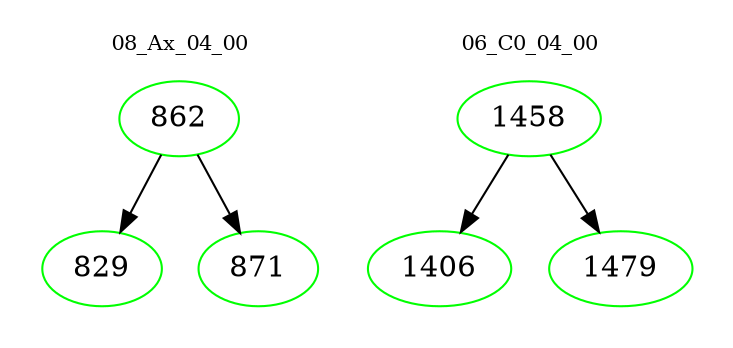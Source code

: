 digraph{
subgraph cluster_0 {
color = white
label = "08_Ax_04_00";
fontsize=10;
T0_862 [label="862", color="green"]
T0_862 -> T0_829 [color="black"]
T0_829 [label="829", color="green"]
T0_862 -> T0_871 [color="black"]
T0_871 [label="871", color="green"]
}
subgraph cluster_1 {
color = white
label = "06_C0_04_00";
fontsize=10;
T1_1458 [label="1458", color="green"]
T1_1458 -> T1_1406 [color="black"]
T1_1406 [label="1406", color="green"]
T1_1458 -> T1_1479 [color="black"]
T1_1479 [label="1479", color="green"]
}
}
